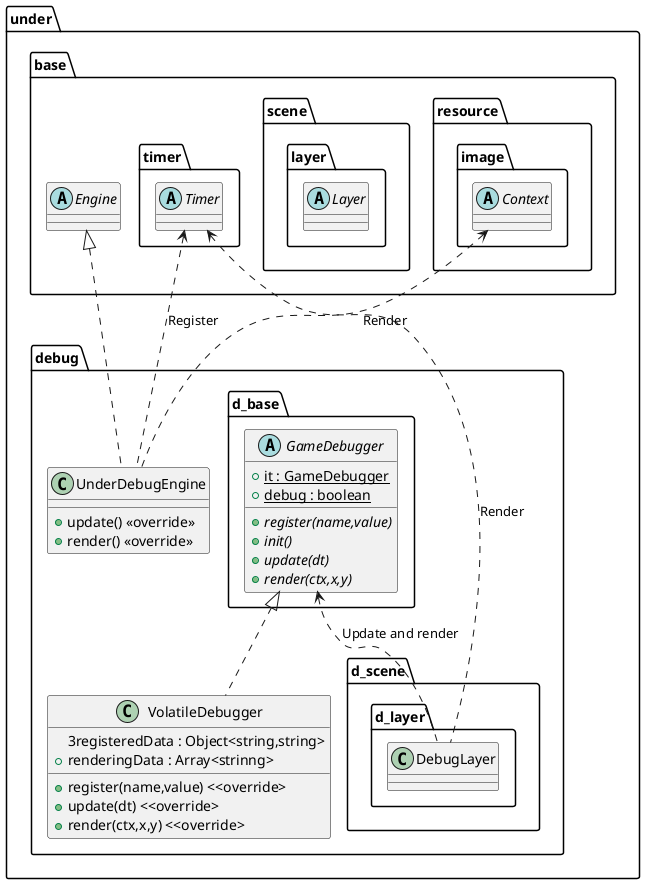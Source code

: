 @startuml DebugBase

package under {
    package debug {
        package d_base {
            abstract GameDebugger {
                {static} +it : GameDebugger
                {static} +debug : boolean
                {abstract} +register(name,value)
                {abstract} +init()
                {abstract} +update(dt)
                {abstract} +render(ctx,x,y)
            }
        }
        package d_scene {
            package d_layer {
                class DebugLayer
            }
        }
        class UnderDebugEngine {
            +update() <<override>>
            +render() <<override>>
        }
        class VolatileDebugger {
            3registeredData : Object<string,string>
            +renderingData : Array<strinng>
            +register(name,value) <<override>
            +update(dt) <<override>
            +render(ctx,x,y) <<override>
        }
    }
}

package under {
    package base {
        abstract Engine
        package resource {
            package image {
                abstract Context
            }
        }
        package scene {
            package layer {
                abstract Layer
            }
        }
        package timer {
            abstract Timer
        }
    }
}

Timer <.. UnderDebugEngine : Register
Context <.. UnderDebugEngine : Render
Timer <.. DebugLayer : Render
GameDebugger <.. DebugLayer : Update and render

Engine <|.. UnderDebugEngine
GameDebugger <|.. VolatileDebugger

@enduml
